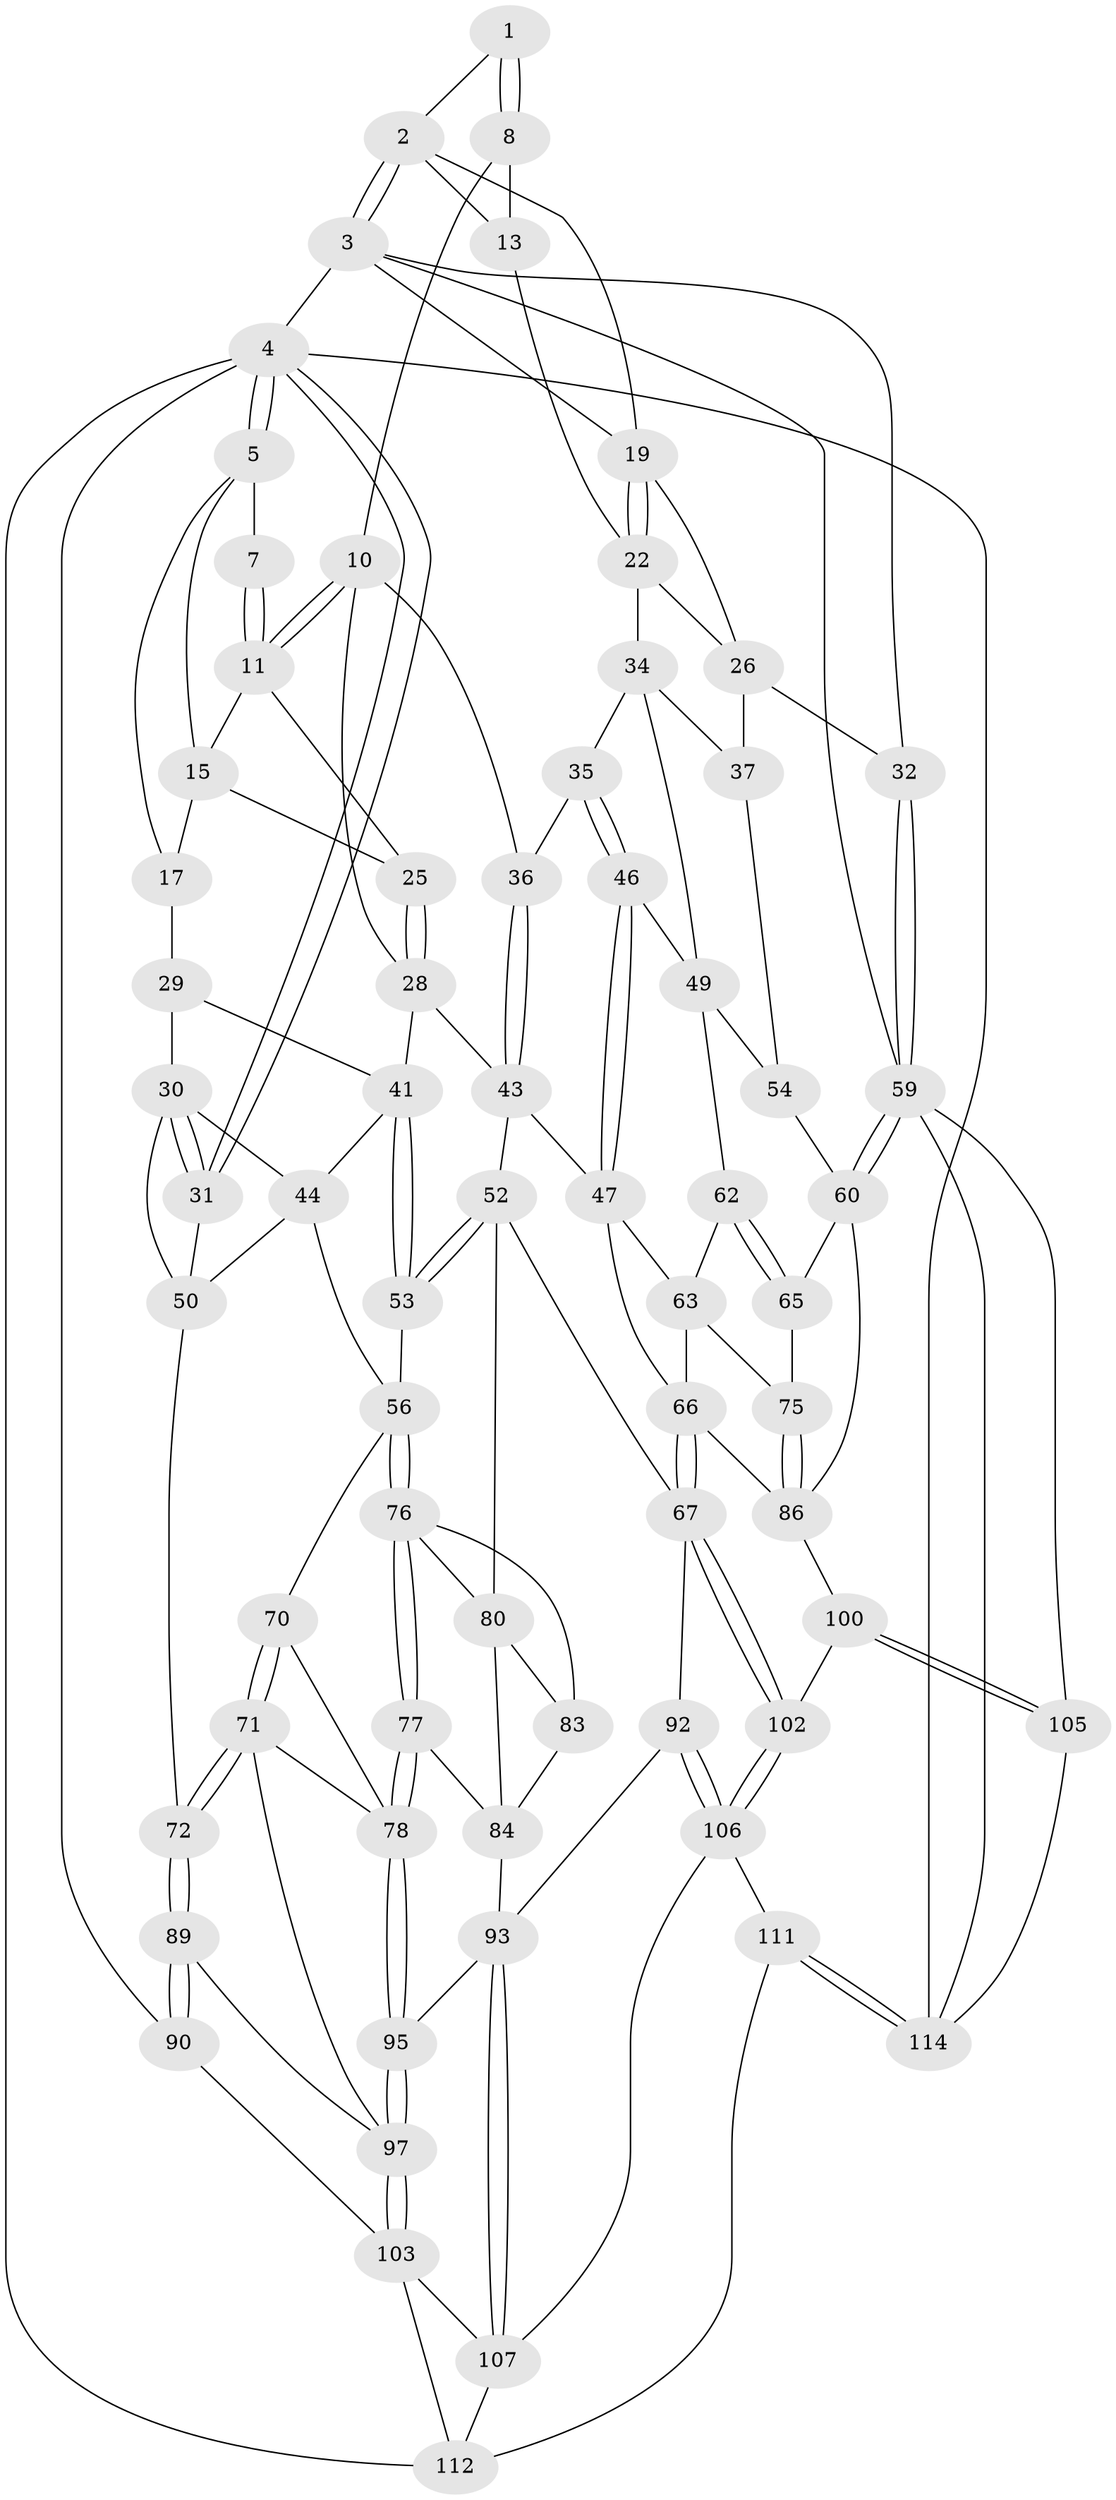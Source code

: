 // Generated by graph-tools (version 1.1) at 2025/52/02/27/25 19:52:39]
// undirected, 69 vertices, 159 edges
graph export_dot {
graph [start="1"]
  node [color=gray90,style=filled];
  1 [pos="+0.6108662296613621+0"];
  2 [pos="+0.7267771047177742+0",super="+12"];
  3 [pos="+1+0",super="+21"];
  4 [pos="+0+0",super="+91"];
  5 [pos="+0.14211877827147198+0",super="+6"];
  7 [pos="+0.584719910283423+0"];
  8 [pos="+0.6796822509964112+0.059129299499806214",super="+9"];
  10 [pos="+0.5758232436744682+0.15548818277017434",super="+27"];
  11 [pos="+0.5660409807712766+0.1452151834192869",super="+14"];
  13 [pos="+0.7651860105671653+0.10263987988764485",super="+24"];
  15 [pos="+0.4426352664417067+0.02385443705861422",super="+16"];
  17 [pos="+0.2963929197016491+0.1350601911903122",super="+18"];
  19 [pos="+0.8227207941999554+0.08605200532591219",super="+20"];
  22 [pos="+0.833429073282271+0.2176895984099692",super="+23"];
  25 [pos="+0.37847621779052515+0.21878994107407373"];
  26 [pos="+0.8673003196651746+0.20770588524847255",super="+33"];
  28 [pos="+0.40373121483782765+0.26311289985368136",super="+40"];
  29 [pos="+0.12106995559147694+0.16823872964914663",super="+39"];
  30 [pos="+0+0.2099176594712485",super="+45"];
  31 [pos="+0+0.20850699459603209"];
  32 [pos="+1+0.34433294992664215"];
  34 [pos="+0.7518792410611983+0.27447101577701083",super="+38"];
  35 [pos="+0.6847662483057524+0.3093635900051844"];
  36 [pos="+0.5972724790775025+0.27938582779765564"];
  37 [pos="+0.8816649450013221+0.3787659786178741"];
  41 [pos="+0.31335105258881985+0.3844717207734797",super="+42"];
  43 [pos="+0.5214545967997226+0.37936824763988736",super="+48"];
  44 [pos="+0.20764326476645872+0.39194485996230843",super="+58"];
  46 [pos="+0.6585273896366676+0.43862508382420234"];
  47 [pos="+0.6485333429116645+0.44760945719860906",super="+64"];
  49 [pos="+0.7283489042394431+0.4389642850827218",super="+55"];
  50 [pos="+0.007166180874523979+0.426493180172456",super="+51"];
  52 [pos="+0.44551514078022464+0.5439457730151107",super="+69"];
  53 [pos="+0.4021258120126586+0.5126031214539603"];
  54 [pos="+0.8592062385257202+0.4373285583737791"];
  56 [pos="+0.21476498645908063+0.5485755274985477",super="+57"];
  59 [pos="+1+0.678758360980082",super="+82"];
  60 [pos="+0.9031850539647598+0.5992067976655614",super="+61"];
  62 [pos="+0.7874690299105566+0.5300255867184955"];
  63 [pos="+0.7309914523967791+0.5561312499193836",super="+73"];
  65 [pos="+0.8593476243951373+0.5921528374812152"];
  66 [pos="+0.5773316782993968+0.6643851979693467",super="+74"];
  67 [pos="+0.5349799886922338+0.688385899277218",super="+68"];
  70 [pos="+0.1647538451389648+0.5187590269692266"];
  71 [pos="+0+0.6064246325327363",super="+96"];
  72 [pos="+0+0.5880278325039274"];
  75 [pos="+0.795182883083078+0.6343691468834358"];
  76 [pos="+0.23736143746929986+0.6033376316809838",super="+81"];
  77 [pos="+0.1903926809086863+0.6617924434626558"];
  78 [pos="+0.15781304259142936+0.6819330913977425",super="+79"];
  80 [pos="+0.3094891248627327+0.6290791075866158",super="+85"];
  83 [pos="+0.24794180571861107+0.6608914052866566"];
  84 [pos="+0.24370102426197082+0.6717218350800471",super="+88"];
  86 [pos="+0.769644776457435+0.7004292096457352",super="+87"];
  89 [pos="+0+0.6078372291404353",super="+99"];
  90 [pos="+0+1",super="+104"];
  92 [pos="+0.4614246855657723+0.7339194510702085"];
  93 [pos="+0.3011640763252994+0.7922656366422202",super="+94"];
  95 [pos="+0.20574806649181562+0.80311692413267"];
  97 [pos="+0.15399799555758886+0.8529726511929687",super="+98"];
  100 [pos="+0.7840494987456716+0.766609753878598",super="+101"];
  102 [pos="+0.6684728018668052+0.8236790880875702"];
  103 [pos="+0.14266408403285807+0.8712460161083547",super="+109"];
  105 [pos="+1+0.7989416299642155",super="+113"];
  106 [pos="+0.4693206412975798+0.8971794599770616",super="+110"];
  107 [pos="+0.3366008662057886+0.8922835828849819",super="+108"];
  111 [pos="+0.5556627519807514+1"];
  112 [pos="+0.49819626941258055+1",super="+115"];
  114 [pos="+0.6825664471350478+1"];
  1 -- 2;
  1 -- 8;
  1 -- 8;
  2 -- 3;
  2 -- 3;
  2 -- 19;
  2 -- 13;
  3 -- 4;
  3 -- 59;
  3 -- 19;
  3 -- 32;
  4 -- 5;
  4 -- 5;
  4 -- 31;
  4 -- 31;
  4 -- 90;
  4 -- 114;
  4 -- 112;
  5 -- 7;
  5 -- 15;
  5 -- 17;
  7 -- 11;
  7 -- 11;
  8 -- 13 [weight=2];
  8 -- 10;
  10 -- 11;
  10 -- 11;
  10 -- 28;
  10 -- 36;
  11 -- 25;
  11 -- 15;
  13 -- 22;
  15 -- 17;
  15 -- 25;
  17 -- 29 [weight=2];
  19 -- 22;
  19 -- 22;
  19 -- 26;
  22 -- 26;
  22 -- 34;
  25 -- 28;
  25 -- 28;
  26 -- 32;
  26 -- 37;
  28 -- 41;
  28 -- 43;
  29 -- 30;
  29 -- 41;
  30 -- 31;
  30 -- 31;
  30 -- 50;
  30 -- 44;
  31 -- 50;
  32 -- 59;
  32 -- 59;
  34 -- 35;
  34 -- 49;
  34 -- 37;
  35 -- 36;
  35 -- 46;
  35 -- 46;
  36 -- 43;
  36 -- 43;
  37 -- 54;
  41 -- 53;
  41 -- 53;
  41 -- 44;
  43 -- 52;
  43 -- 47;
  44 -- 56;
  44 -- 50;
  46 -- 47;
  46 -- 47;
  46 -- 49;
  47 -- 66;
  47 -- 63;
  49 -- 62;
  49 -- 54;
  50 -- 72;
  52 -- 53;
  52 -- 53;
  52 -- 80;
  52 -- 67;
  53 -- 56;
  54 -- 60;
  56 -- 76;
  56 -- 76;
  56 -- 70;
  59 -- 60;
  59 -- 60;
  59 -- 114;
  59 -- 105;
  60 -- 86;
  60 -- 65;
  62 -- 63;
  62 -- 65;
  62 -- 65;
  63 -- 75;
  63 -- 66;
  65 -- 75;
  66 -- 67;
  66 -- 67;
  66 -- 86;
  67 -- 102;
  67 -- 102;
  67 -- 92;
  70 -- 71;
  70 -- 71;
  70 -- 78;
  71 -- 72;
  71 -- 72;
  71 -- 97;
  71 -- 78;
  72 -- 89;
  72 -- 89;
  75 -- 86;
  75 -- 86;
  76 -- 77;
  76 -- 77;
  76 -- 80;
  76 -- 83;
  77 -- 78;
  77 -- 78;
  77 -- 84;
  78 -- 95;
  78 -- 95;
  80 -- 83;
  80 -- 84;
  83 -- 84;
  84 -- 93;
  86 -- 100;
  89 -- 90 [weight=2];
  89 -- 90;
  89 -- 97;
  90 -- 103;
  92 -- 93;
  92 -- 106;
  92 -- 106;
  93 -- 107;
  93 -- 107;
  93 -- 95;
  95 -- 97;
  95 -- 97;
  97 -- 103;
  97 -- 103;
  100 -- 105 [weight=2];
  100 -- 105;
  100 -- 102;
  102 -- 106;
  102 -- 106;
  103 -- 107;
  103 -- 112;
  105 -- 114;
  106 -- 107;
  106 -- 111;
  107 -- 112;
  111 -- 112;
  111 -- 114;
  111 -- 114;
}
